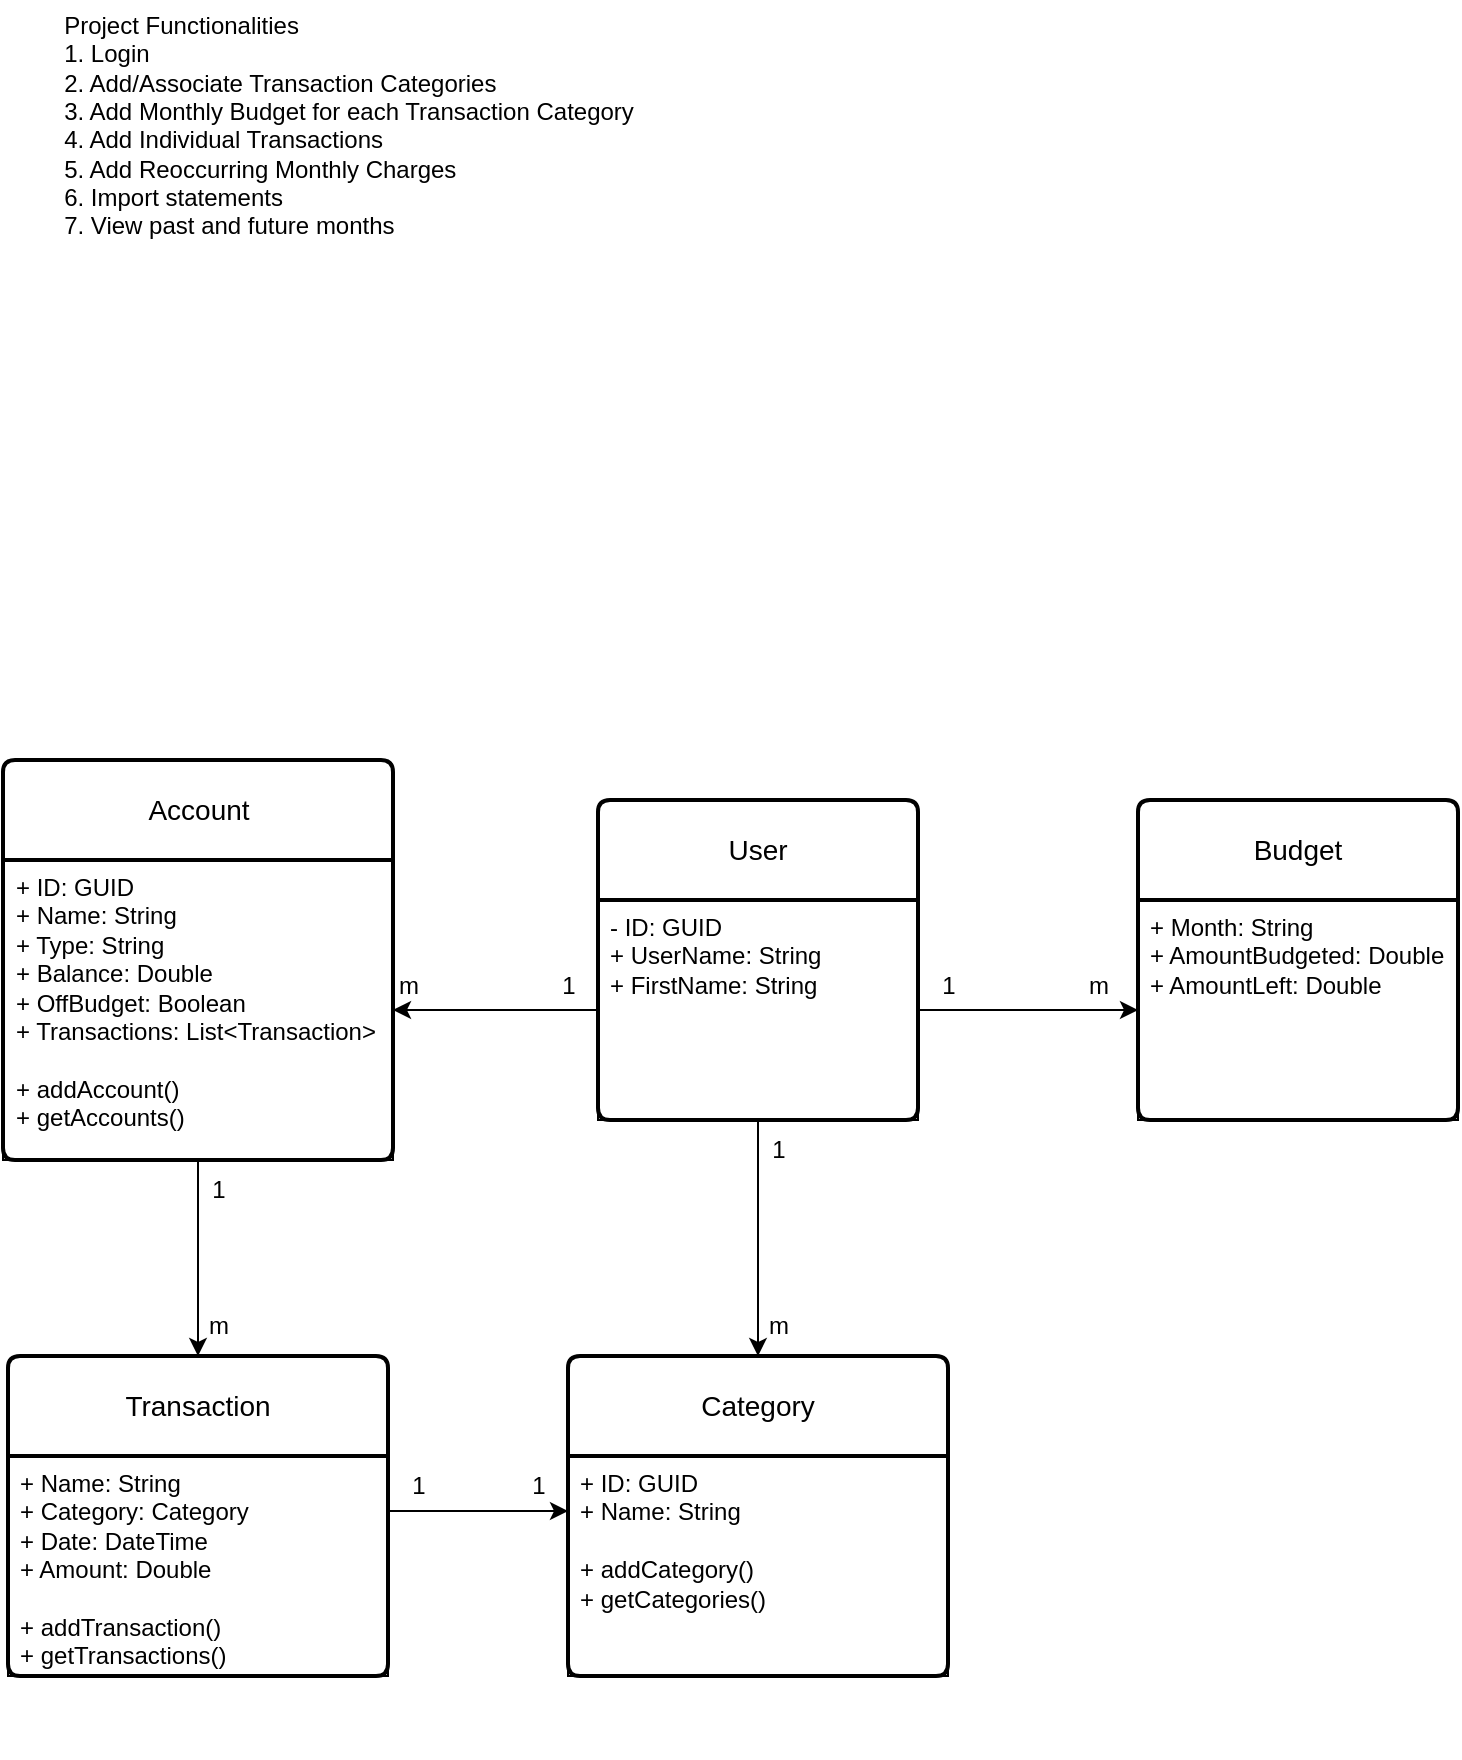 <mxfile version="22.0.4" type="github">
  <diagram name="Page-1" id="FrYp0aKRIXscTClVMfUD">
    <mxGraphModel dx="2097" dy="1759" grid="1" gridSize="10" guides="1" tooltips="1" connect="1" arrows="1" fold="1" page="1" pageScale="1" pageWidth="850" pageHeight="1100" math="0" shadow="0">
      <root>
        <mxCell id="0" />
        <mxCell id="1" parent="0" />
        <mxCell id="We_xGAvE_2kOFByAN-qr-1" value="&lt;div style=&quot;text-align: left;&quot;&gt;&lt;span style=&quot;background-color: initial;&quot;&gt;Project Functionalities&lt;/span&gt;&lt;/div&gt;&lt;div style=&quot;text-align: left;&quot;&gt;&lt;span style=&quot;background-color: initial;&quot;&gt;1. Login&lt;/span&gt;&lt;/div&gt;&lt;div style=&quot;text-align: left;&quot;&gt;&lt;span style=&quot;background-color: initial;&quot;&gt;2. Add/Associate Transaction Categories&lt;/span&gt;&lt;/div&gt;&lt;div style=&quot;text-align: left;&quot;&gt;&lt;span style=&quot;background-color: initial;&quot;&gt;3. Add Monthly Budget for each Transaction Category&lt;/span&gt;&lt;/div&gt;&lt;div style=&quot;text-align: left;&quot;&gt;&lt;span style=&quot;background-color: initial;&quot;&gt;4. Add Individual Transactions&lt;/span&gt;&lt;/div&gt;&lt;div style=&quot;text-align: left;&quot;&gt;&lt;span style=&quot;background-color: initial;&quot;&gt;5. Add Reoccurring Monthly Charges&amp;nbsp;&lt;/span&gt;&lt;/div&gt;&lt;div style=&quot;text-align: left;&quot;&gt;&lt;span style=&quot;background-color: initial;&quot;&gt;6. Import statements&lt;/span&gt;&lt;/div&gt;&lt;div style=&quot;text-align: left;&quot;&gt;&lt;span style=&quot;background-color: initial;&quot;&gt;7. View past and future months&lt;/span&gt;&lt;/div&gt;&lt;div style=&quot;text-align: left;&quot;&gt;&lt;span style=&quot;background-color: initial;&quot;&gt;&lt;br&gt;&lt;/span&gt;&lt;/div&gt;" style="text;html=1;align=center;verticalAlign=middle;resizable=0;points=[];autosize=1;strokeColor=none;fillColor=none;" vertex="1" parent="1">
          <mxGeometry x="-760" y="-1000" width="310" height="140" as="geometry" />
        </mxCell>
        <mxCell id="We_xGAvE_2kOFByAN-qr-20" value="User" style="swimlane;childLayout=stackLayout;horizontal=1;startSize=50;horizontalStack=0;rounded=1;fontSize=14;fontStyle=0;strokeWidth=2;resizeParent=0;resizeLast=1;shadow=0;align=center;arcSize=4;whiteSpace=wrap;html=1;" vertex="1" parent="1">
          <mxGeometry x="-480" y="-600" width="160" height="160" as="geometry" />
        </mxCell>
        <mxCell id="We_xGAvE_2kOFByAN-qr-21" value="- ID: GUID&lt;br&gt;+ UserName: String&lt;br&gt;+ FirstName: String&lt;br&gt;&amp;nbsp;&amp;nbsp;" style="align=left;strokeColor=default;fillColor=none;spacingLeft=4;fontSize=12;verticalAlign=top;resizable=0;rotatable=0;part=1;html=1;" vertex="1" parent="We_xGAvE_2kOFByAN-qr-20">
          <mxGeometry y="50" width="160" height="110" as="geometry" />
        </mxCell>
        <mxCell id="We_xGAvE_2kOFByAN-qr-23" value="Account" style="swimlane;childLayout=stackLayout;horizontal=1;startSize=50;horizontalStack=0;rounded=1;fontSize=14;fontStyle=0;strokeWidth=2;resizeParent=0;resizeLast=1;shadow=0;align=center;arcSize=4;whiteSpace=wrap;html=1;" vertex="1" parent="1">
          <mxGeometry x="-777.5" y="-620" width="195" height="200" as="geometry" />
        </mxCell>
        <mxCell id="We_xGAvE_2kOFByAN-qr-24" value="+ ID: GUID&lt;br&gt;+ Name: String&lt;br&gt;+ Type: String&lt;br&gt;+ Balance: Double&lt;br&gt;+ OffBudget: Boolean&amp;nbsp; &amp;nbsp; &amp;nbsp; &amp;nbsp;&amp;nbsp;&lt;br&gt;+ Transactions: List&amp;lt;Transaction&amp;gt;&lt;br&gt;&lt;br&gt;+ addAccount()&lt;br&gt;+ getAccounts()&lt;br&gt;&amp;nbsp;&amp;nbsp;" style="align=left;strokeColor=default;fillColor=none;spacingLeft=4;fontSize=12;verticalAlign=top;resizable=0;rotatable=0;part=1;html=1;" vertex="1" parent="We_xGAvE_2kOFByAN-qr-23">
          <mxGeometry y="50" width="195" height="150" as="geometry" />
        </mxCell>
        <mxCell id="We_xGAvE_2kOFByAN-qr-25" style="edgeStyle=orthogonalEdgeStyle;rounded=0;orthogonalLoop=1;jettySize=auto;html=1;entryX=1;entryY=0.5;entryDx=0;entryDy=0;" edge="1" parent="1" source="We_xGAvE_2kOFByAN-qr-21" target="We_xGAvE_2kOFByAN-qr-24">
          <mxGeometry relative="1" as="geometry" />
        </mxCell>
        <mxCell id="We_xGAvE_2kOFByAN-qr-26" value="1" style="text;html=1;align=center;verticalAlign=middle;resizable=0;points=[];autosize=1;strokeColor=none;fillColor=none;" vertex="1" parent="1">
          <mxGeometry x="-510" y="-522" width="30" height="30" as="geometry" />
        </mxCell>
        <mxCell id="We_xGAvE_2kOFByAN-qr-27" value="m" style="text;html=1;align=center;verticalAlign=middle;resizable=0;points=[];autosize=1;strokeColor=none;fillColor=none;" vertex="1" parent="1">
          <mxGeometry x="-590" y="-522" width="30" height="30" as="geometry" />
        </mxCell>
        <mxCell id="We_xGAvE_2kOFByAN-qr-28" value="Transaction" style="swimlane;childLayout=stackLayout;horizontal=1;startSize=50;horizontalStack=0;rounded=1;fontSize=14;fontStyle=0;strokeWidth=2;resizeParent=0;resizeLast=1;shadow=0;align=center;arcSize=4;whiteSpace=wrap;html=1;" vertex="1" parent="1">
          <mxGeometry x="-775" y="-322" width="190" height="160" as="geometry" />
        </mxCell>
        <mxCell id="We_xGAvE_2kOFByAN-qr-29" value="+ Name: String&lt;br&gt;+ Category: Category&lt;br&gt;+ Date: DateTime&lt;br&gt;+ Amount: Double&lt;br&gt;&lt;br&gt;+ addTransaction()&lt;br&gt;+ getTransactions()&lt;br&gt;&lt;br&gt;&lt;br&gt;&amp;nbsp;&amp;nbsp;" style="align=left;strokeColor=default;fillColor=none;spacingLeft=4;fontSize=12;verticalAlign=top;resizable=0;rotatable=0;part=1;html=1;" vertex="1" parent="We_xGAvE_2kOFByAN-qr-28">
          <mxGeometry y="50" width="190" height="110" as="geometry" />
        </mxCell>
        <mxCell id="We_xGAvE_2kOFByAN-qr-30" style="edgeStyle=orthogonalEdgeStyle;rounded=0;orthogonalLoop=1;jettySize=auto;html=1;entryX=0.5;entryY=0;entryDx=0;entryDy=0;" edge="1" parent="1" source="We_xGAvE_2kOFByAN-qr-24" target="We_xGAvE_2kOFByAN-qr-28">
          <mxGeometry relative="1" as="geometry" />
        </mxCell>
        <mxCell id="We_xGAvE_2kOFByAN-qr-31" value="1" style="text;html=1;align=center;verticalAlign=middle;resizable=0;points=[];autosize=1;strokeColor=none;fillColor=none;" vertex="1" parent="1">
          <mxGeometry x="-685" y="-420" width="30" height="30" as="geometry" />
        </mxCell>
        <mxCell id="We_xGAvE_2kOFByAN-qr-32" value="m" style="text;html=1;align=center;verticalAlign=middle;resizable=0;points=[];autosize=1;strokeColor=none;fillColor=none;" vertex="1" parent="1">
          <mxGeometry x="-685" y="-352" width="30" height="30" as="geometry" />
        </mxCell>
        <mxCell id="We_xGAvE_2kOFByAN-qr-34" value="Category" style="swimlane;childLayout=stackLayout;horizontal=1;startSize=50;horizontalStack=0;rounded=1;fontSize=14;fontStyle=0;strokeWidth=2;resizeParent=0;resizeLast=1;shadow=0;align=center;arcSize=4;whiteSpace=wrap;html=1;" vertex="1" parent="1">
          <mxGeometry x="-495" y="-322" width="190" height="160" as="geometry" />
        </mxCell>
        <mxCell id="We_xGAvE_2kOFByAN-qr-35" value="+ ID: GUID&lt;br&gt;+ Name: String&lt;br&gt;&lt;br&gt;+ addCategory()&lt;br&gt;+ getCategories()&lt;br&gt;&lt;br&gt;&lt;br&gt;&amp;nbsp;&amp;nbsp;" style="align=left;strokeColor=default;fillColor=none;spacingLeft=4;fontSize=12;verticalAlign=top;resizable=0;rotatable=0;part=1;html=1;" vertex="1" parent="We_xGAvE_2kOFByAN-qr-34">
          <mxGeometry y="50" width="190" height="110" as="geometry" />
        </mxCell>
        <mxCell id="We_xGAvE_2kOFByAN-qr-39" style="edgeStyle=orthogonalEdgeStyle;rounded=0;orthogonalLoop=1;jettySize=auto;html=1;entryX=0.5;entryY=0;entryDx=0;entryDy=0;" edge="1" parent="1" source="We_xGAvE_2kOFByAN-qr-21" target="We_xGAvE_2kOFByAN-qr-34">
          <mxGeometry relative="1" as="geometry" />
        </mxCell>
        <mxCell id="We_xGAvE_2kOFByAN-qr-40" value="1" style="text;html=1;align=center;verticalAlign=middle;resizable=0;points=[];autosize=1;strokeColor=none;fillColor=none;" vertex="1" parent="1">
          <mxGeometry x="-405" y="-440" width="30" height="30" as="geometry" />
        </mxCell>
        <mxCell id="We_xGAvE_2kOFByAN-qr-41" value="m" style="text;html=1;align=center;verticalAlign=middle;resizable=0;points=[];autosize=1;strokeColor=none;fillColor=none;" vertex="1" parent="1">
          <mxGeometry x="-405" y="-352" width="30" height="30" as="geometry" />
        </mxCell>
        <mxCell id="We_xGAvE_2kOFByAN-qr-42" style="edgeStyle=orthogonalEdgeStyle;rounded=0;orthogonalLoop=1;jettySize=auto;html=1;exitX=1;exitY=0.25;exitDx=0;exitDy=0;entryX=0;entryY=0.25;entryDx=0;entryDy=0;" edge="1" parent="1" source="We_xGAvE_2kOFByAN-qr-29" target="We_xGAvE_2kOFByAN-qr-35">
          <mxGeometry relative="1" as="geometry" />
        </mxCell>
        <mxCell id="We_xGAvE_2kOFByAN-qr-43" value="1" style="text;html=1;align=center;verticalAlign=middle;resizable=0;points=[];autosize=1;strokeColor=none;fillColor=none;" vertex="1" parent="1">
          <mxGeometry x="-585" y="-272" width="30" height="30" as="geometry" />
        </mxCell>
        <mxCell id="We_xGAvE_2kOFByAN-qr-44" value="1" style="text;html=1;align=center;verticalAlign=middle;resizable=0;points=[];autosize=1;strokeColor=none;fillColor=none;" vertex="1" parent="1">
          <mxGeometry x="-525" y="-272" width="30" height="30" as="geometry" />
        </mxCell>
        <mxCell id="We_xGAvE_2kOFByAN-qr-45" value="Budget" style="swimlane;childLayout=stackLayout;horizontal=1;startSize=50;horizontalStack=0;rounded=1;fontSize=14;fontStyle=0;strokeWidth=2;resizeParent=0;resizeLast=1;shadow=0;align=center;arcSize=4;whiteSpace=wrap;html=1;" vertex="1" parent="1">
          <mxGeometry x="-210" y="-600" width="160" height="160" as="geometry" />
        </mxCell>
        <mxCell id="We_xGAvE_2kOFByAN-qr-46" value="+ Month: String&lt;br&gt;+ AmountBudgeted: Double&lt;br&gt;+ AmountLeft: Double&lt;br&gt;&lt;br&gt;&amp;nbsp;&amp;nbsp;" style="align=left;strokeColor=default;fillColor=none;spacingLeft=4;fontSize=12;verticalAlign=top;resizable=0;rotatable=0;part=1;html=1;" vertex="1" parent="We_xGAvE_2kOFByAN-qr-45">
          <mxGeometry y="50" width="160" height="110" as="geometry" />
        </mxCell>
        <mxCell id="We_xGAvE_2kOFByAN-qr-47" value="1" style="text;html=1;align=center;verticalAlign=middle;resizable=0;points=[];autosize=1;strokeColor=none;fillColor=none;" vertex="1" parent="1">
          <mxGeometry x="-320" y="-522" width="30" height="30" as="geometry" />
        </mxCell>
        <mxCell id="We_xGAvE_2kOFByAN-qr-48" style="edgeStyle=orthogonalEdgeStyle;rounded=0;orthogonalLoop=1;jettySize=auto;html=1;entryX=0;entryY=0.5;entryDx=0;entryDy=0;" edge="1" parent="1" source="We_xGAvE_2kOFByAN-qr-21" target="We_xGAvE_2kOFByAN-qr-46">
          <mxGeometry relative="1" as="geometry" />
        </mxCell>
        <mxCell id="We_xGAvE_2kOFByAN-qr-49" value="m" style="text;html=1;align=center;verticalAlign=middle;resizable=0;points=[];autosize=1;strokeColor=none;fillColor=none;" vertex="1" parent="1">
          <mxGeometry x="-245" y="-522" width="30" height="30" as="geometry" />
        </mxCell>
      </root>
    </mxGraphModel>
  </diagram>
</mxfile>
